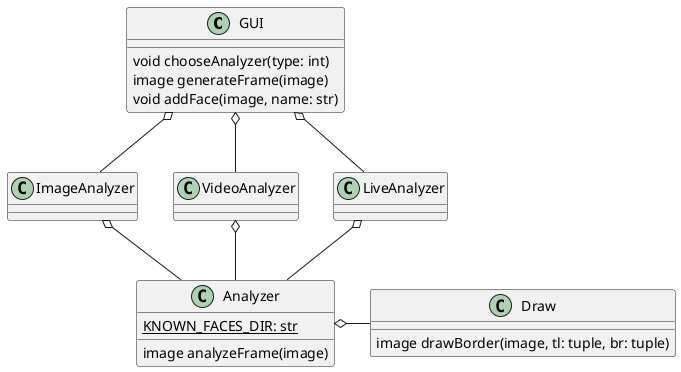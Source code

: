 @startuml vision-id-class
class GUI {
    void chooseAnalyzer(type: int)
    image generateFrame(image)
    void addFace(image, name: str)
}

class Analyzer {
    {static} KNOWN_FACES_DIR: str
    image analyzeFrame(image)
}

class Draw {
    image drawBorder(image, tl: tuple, br: tuple)
}

class ImageAnalyzer
class VideoAnalyzer
class LiveAnalyzer

GUI o-- ImageAnalyzer
GUI o-- VideoAnalyzer
GUI o-- LiveAnalyzer

Analyzer o- Draw

ImageAnalyzer o-- Analyzer
VideoAnalyzer o-- Analyzer
LiveAnalyzer o-- Analyzer

@enduml